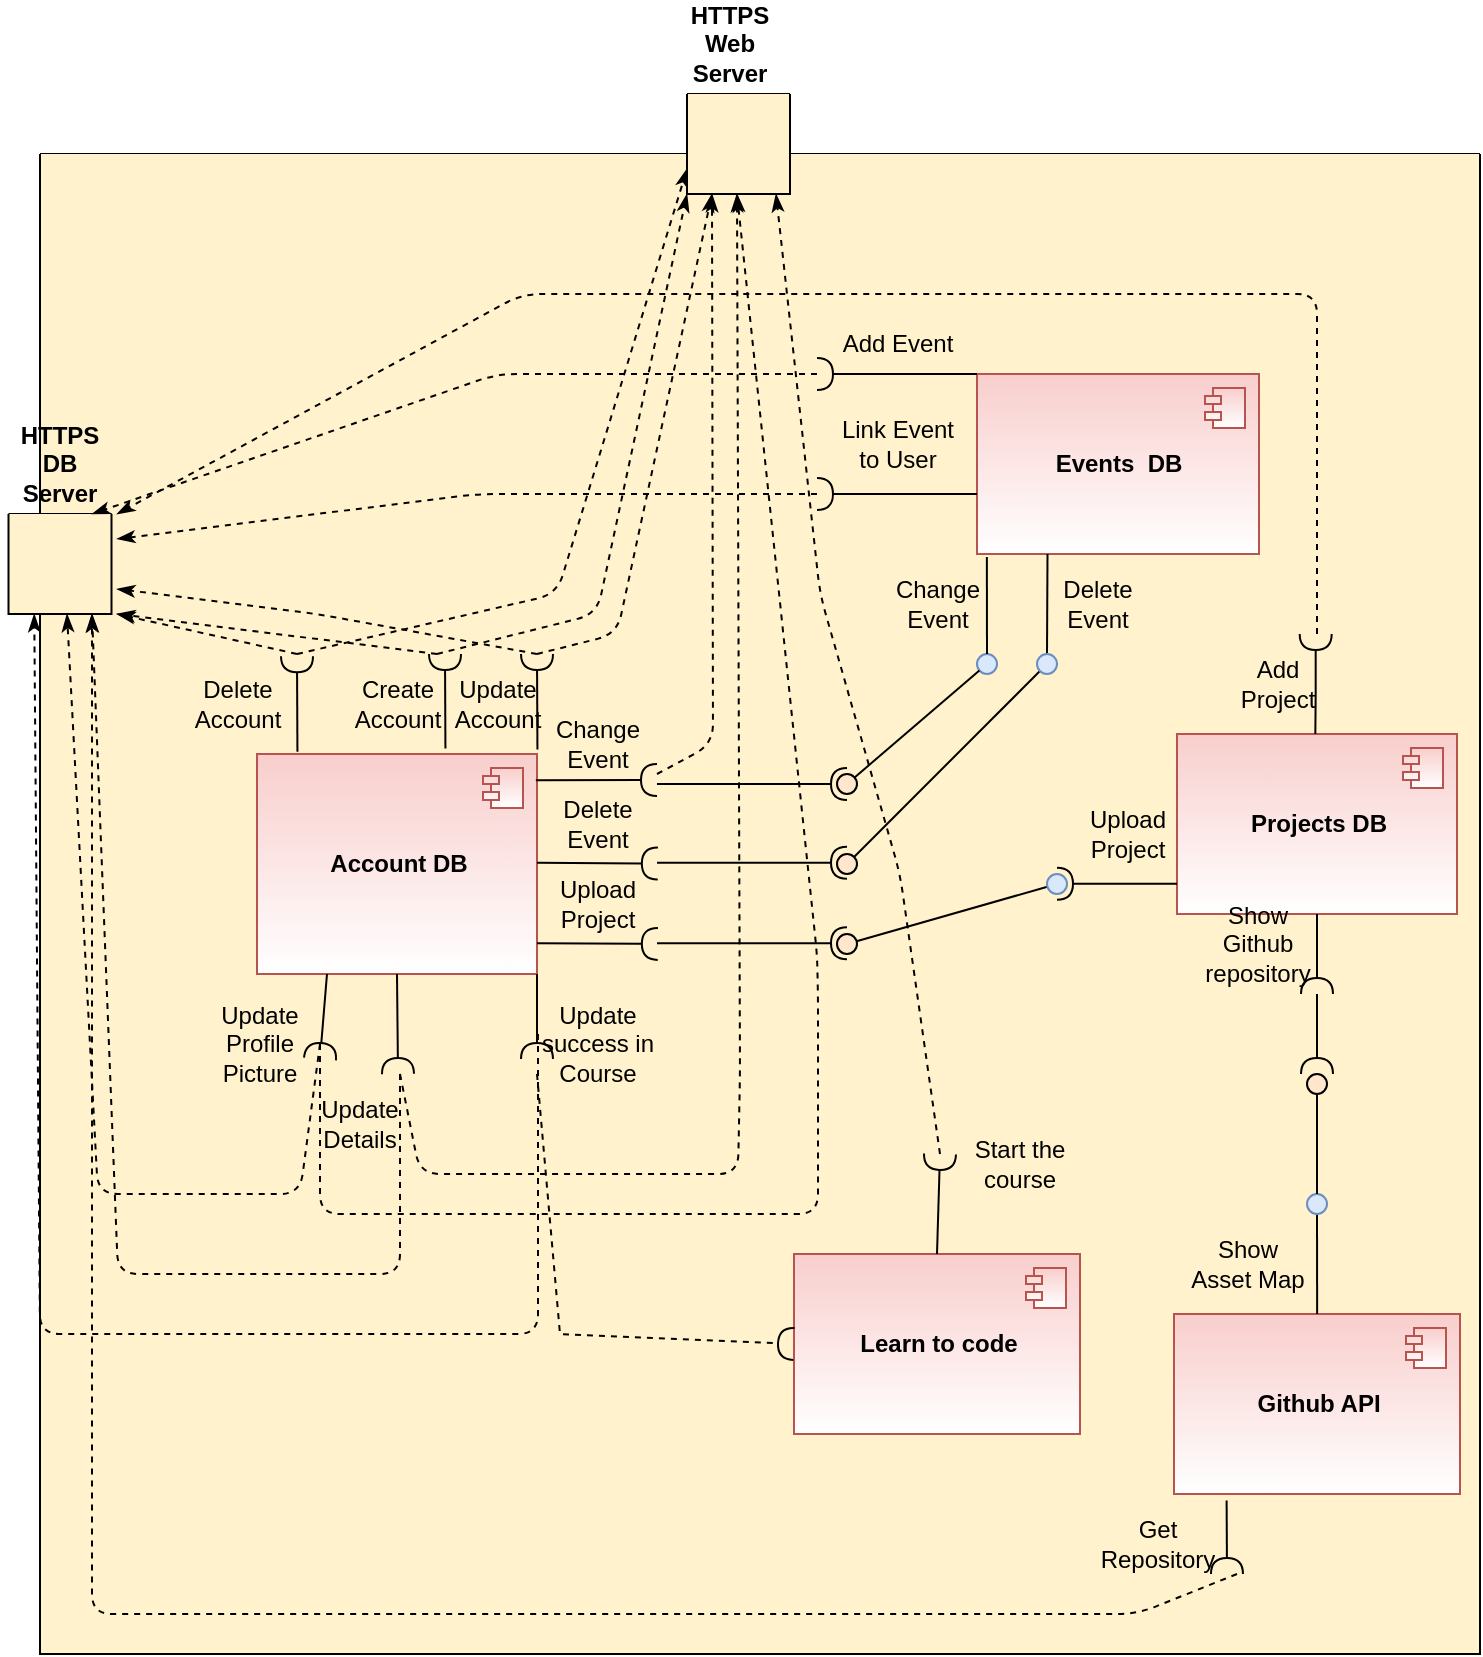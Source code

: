 <mxfile version="15.4.0" type="device"><diagram id="XYw0Sj8K-097nRQLPuLq" name="‫עמוד-1‬"><mxGraphModel dx="1038" dy="599" grid="1" gridSize="10" guides="1" tooltips="1" connect="1" arrows="1" fold="1" page="1" pageScale="1" pageWidth="827" pageHeight="1169" math="0" shadow="0"><root><mxCell id="0"/><mxCell id="1" parent="0"/><mxCell id="inUR154HnikSq0TJY4Dd-243" value="" style="swimlane;startSize=0;fillColor=#FFE6CC;swimlaneFillColor=#FFF2CC;" parent="1" vertex="1"><mxGeometry x="60" y="1020" width="720" height="750" as="geometry"><mxRectangle x="60" y="1020" width="50" height="40" as="alternateBounds"/></mxGeometry></mxCell><mxCell id="inUR154HnikSq0TJY4Dd-244" value="" style="swimlane;startSize=0;fillColor=#FFE6CC;swimlaneFillColor=#FFF2CC;" parent="inUR154HnikSq0TJY4Dd-243" vertex="1"><mxGeometry x="323.5" y="-30" width="51.5" height="50" as="geometry"/></mxCell><mxCell id="inUR154HnikSq0TJY4Dd-245" value="" style="swimlane;startSize=0;fillColor=#FFE6CC;swimlaneFillColor=#FFF2CC;" parent="inUR154HnikSq0TJY4Dd-243" vertex="1"><mxGeometry x="-15.75" y="180" width="51.5" height="50" as="geometry"/></mxCell><mxCell id="inUR154HnikSq0TJY4Dd-164" value="Change Event" style="text;html=1;strokeColor=none;fillColor=none;align=center;verticalAlign=middle;whiteSpace=wrap;rounded=0;" parent="inUR154HnikSq0TJY4Dd-243" vertex="1"><mxGeometry x="418.5" y="210" width="60" height="30" as="geometry"/></mxCell><mxCell id="inUR154HnikSq0TJY4Dd-182" value="Update&lt;br&gt;Profile&lt;br&gt;Picture" style="text;html=1;strokeColor=none;fillColor=none;align=center;verticalAlign=middle;whiteSpace=wrap;rounded=0;" parent="inUR154HnikSq0TJY4Dd-243" vertex="1"><mxGeometry x="80" y="430" width="60" height="30" as="geometry"/></mxCell><mxCell id="inUR154HnikSq0TJY4Dd-185" value="Update Details" style="text;html=1;strokeColor=none;fillColor=none;align=center;verticalAlign=middle;whiteSpace=wrap;rounded=0;" parent="inUR154HnikSq0TJY4Dd-243" vertex="1"><mxGeometry x="130" y="470" width="60" height="30" as="geometry"/></mxCell><mxCell id="GWCRw44ilCWQ6PJZOW5_-1" value="Learn to code" style="html=1;dropTarget=0;strokeWidth=1;fillColor=#f8cecc;strokeColor=#b85450;gradientColor=#ffffff;fontStyle=1" vertex="1" parent="inUR154HnikSq0TJY4Dd-243"><mxGeometry x="377" y="550" width="143" height="90" as="geometry"/></mxCell><mxCell id="GWCRw44ilCWQ6PJZOW5_-2" value="" style="shape=module;jettyWidth=8;jettyHeight=4;strokeWidth=1;fillColor=#f8cecc;strokeColor=#b85450;gradientColor=#ffffff;fontStyle=1" vertex="1" parent="GWCRw44ilCWQ6PJZOW5_-1"><mxGeometry x="1" width="20" height="20" relative="1" as="geometry"><mxPoint x="-27" y="7" as="offset"/></mxGeometry></mxCell><mxCell id="GWCRw44ilCWQ6PJZOW5_-5" value="Start the course" style="text;html=1;strokeColor=none;fillColor=none;align=center;verticalAlign=middle;whiteSpace=wrap;rounded=0;" vertex="1" parent="inUR154HnikSq0TJY4Dd-243"><mxGeometry x="460" y="490" width="60" height="30" as="geometry"/></mxCell><mxCell id="GWCRw44ilCWQ6PJZOW5_-9" value="Update success in Course" style="text;html=1;strokeColor=none;fillColor=none;align=center;verticalAlign=middle;whiteSpace=wrap;rounded=0;" vertex="1" parent="inUR154HnikSq0TJY4Dd-243"><mxGeometry x="248.5" y="430" width="60" height="30" as="geometry"/></mxCell><mxCell id="GWCRw44ilCWQ6PJZOW5_-11" value="" style="endArrow=classicThin;html=1;endFill=1;dashed=1;rounded=1;entryX=0.25;entryY=1;entryDx=0;entryDy=0;" edge="1" parent="inUR154HnikSq0TJY4Dd-243" target="inUR154HnikSq0TJY4Dd-245"><mxGeometry width="50" height="50" relative="1" as="geometry"><mxPoint x="249" y="440" as="sourcePoint"/><mxPoint x="94.5" y="230" as="targetPoint"/><Array as="points"><mxPoint x="249" y="590"/><mxPoint y="590"/></Array></mxGeometry></mxCell><mxCell id="GWCRw44ilCWQ6PJZOW5_-14" value="" style="endArrow=halfCircle;html=1;endFill=0;dashed=1;entryX=0;entryY=0.5;entryDx=0;entryDy=0;rounded=0;exitX=0;exitY=1;exitDx=0;exitDy=0;" edge="1" parent="inUR154HnikSq0TJY4Dd-243" source="GWCRw44ilCWQ6PJZOW5_-9" target="GWCRw44ilCWQ6PJZOW5_-1"><mxGeometry width="50" height="50" relative="1" as="geometry"><mxPoint x="386" y="1040" as="sourcePoint"/><mxPoint x="304" y="560.0" as="targetPoint"/><Array as="points"><mxPoint x="260" y="590"/></Array></mxGeometry></mxCell><mxCell id="inUR154HnikSq0TJY4Dd-144" value="HTTPS&lt;br&gt;Web Server" style="text;html=1;strokeColor=none;fillColor=none;align=center;verticalAlign=middle;whiteSpace=wrap;rounded=0;fontStyle=1" parent="1" vertex="1"><mxGeometry x="375" y="950" width="60" height="30" as="geometry"/></mxCell><mxCell id="inUR154HnikSq0TJY4Dd-145" value="HTTPS&lt;br&gt;DB Server" style="text;html=1;strokeColor=none;fillColor=none;align=center;verticalAlign=middle;whiteSpace=wrap;rounded=0;fontStyle=1" parent="1" vertex="1"><mxGeometry x="40" y="1160" width="60" height="30" as="geometry"/></mxCell><mxCell id="inUR154HnikSq0TJY4Dd-146" value="Events&amp;nbsp; DB" style="html=1;dropTarget=0;strokeWidth=1;fillColor=#f8cecc;strokeColor=#b85450;gradientColor=#ffffff;fontStyle=1" parent="1" vertex="1"><mxGeometry x="528.5" y="1130" width="141" height="90" as="geometry"/></mxCell><mxCell id="inUR154HnikSq0TJY4Dd-147" value="" style="shape=module;jettyWidth=8;jettyHeight=4;strokeWidth=1;fillColor=#f8cecc;strokeColor=#b85450;gradientColor=#ffffff;fontStyle=1" parent="inUR154HnikSq0TJY4Dd-146" vertex="1"><mxGeometry x="1" width="20" height="20" relative="1" as="geometry"><mxPoint x="-27" y="7" as="offset"/></mxGeometry></mxCell><mxCell id="inUR154HnikSq0TJY4Dd-148" value="" style="endArrow=halfCircle;html=1;rounded=0;endFill=0;exitX=0;exitY=0;exitDx=0;exitDy=0;" parent="1" source="inUR154HnikSq0TJY4Dd-146" edge="1"><mxGeometry width="50" height="50" relative="1" as="geometry"><mxPoint x="538.5" y="1290" as="sourcePoint"/><mxPoint x="448.5" y="1130" as="targetPoint"/></mxGeometry></mxCell><mxCell id="inUR154HnikSq0TJY4Dd-149" value="Account DB" style="html=1;dropTarget=0;strokeWidth=1;fillColor=#f8cecc;strokeColor=#b85450;gradientColor=#ffffff;fontStyle=1" parent="1" vertex="1"><mxGeometry x="168.5" y="1320" width="140" height="110" as="geometry"/></mxCell><mxCell id="inUR154HnikSq0TJY4Dd-150" value="" style="shape=module;jettyWidth=8;jettyHeight=4;strokeWidth=1;fillColor=#f8cecc;strokeColor=#b85450;gradientColor=#ffffff;fontStyle=1" parent="inUR154HnikSq0TJY4Dd-149" vertex="1"><mxGeometry x="1" width="20" height="20" relative="1" as="geometry"><mxPoint x="-27" y="7" as="offset"/></mxGeometry></mxCell><mxCell id="inUR154HnikSq0TJY4Dd-153" value="Projects DB" style="html=1;dropTarget=0;strokeWidth=1;fillColor=#f8cecc;strokeColor=#b85450;gradientColor=#ffffff;fontStyle=1" parent="1" vertex="1"><mxGeometry x="628.5" y="1310" width="140" height="90" as="geometry"/></mxCell><mxCell id="inUR154HnikSq0TJY4Dd-154" value="" style="shape=module;jettyWidth=8;jettyHeight=4;strokeWidth=1;fillColor=#f8cecc;strokeColor=#b85450;gradientColor=#ffffff;fontStyle=1" parent="inUR154HnikSq0TJY4Dd-153" vertex="1"><mxGeometry x="1" width="20" height="20" relative="1" as="geometry"><mxPoint x="-27" y="7" as="offset"/></mxGeometry></mxCell><mxCell id="inUR154HnikSq0TJY4Dd-155" value="Github API" style="html=1;dropTarget=0;strokeWidth=1;fillColor=#f8cecc;strokeColor=#b85450;gradientColor=#ffffff;fontStyle=1" parent="1" vertex="1"><mxGeometry x="627" y="1600" width="143" height="90" as="geometry"/></mxCell><mxCell id="inUR154HnikSq0TJY4Dd-156" value="" style="shape=module;jettyWidth=8;jettyHeight=4;strokeWidth=1;fillColor=#f8cecc;strokeColor=#b85450;gradientColor=#ffffff;fontStyle=1" parent="inUR154HnikSq0TJY4Dd-155" vertex="1"><mxGeometry x="1" width="20" height="20" relative="1" as="geometry"><mxPoint x="-27" y="7" as="offset"/></mxGeometry></mxCell><mxCell id="inUR154HnikSq0TJY4Dd-157" value="Add Event" style="text;html=1;strokeColor=none;fillColor=none;align=center;verticalAlign=middle;whiteSpace=wrap;rounded=0;" parent="1" vertex="1"><mxGeometry x="458.5" y="1100" width="60" height="30" as="geometry"/></mxCell><mxCell id="inUR154HnikSq0TJY4Dd-158" value="" style="endArrow=halfCircle;html=1;rounded=0;endFill=0;exitX=0;exitY=0;exitDx=0;exitDy=0;" parent="1" edge="1"><mxGeometry width="50" height="50" relative="1" as="geometry"><mxPoint x="528.5" y="1190" as="sourcePoint"/><mxPoint x="448.5" y="1190" as="targetPoint"/></mxGeometry></mxCell><mxCell id="inUR154HnikSq0TJY4Dd-159" value="Link Event to User" style="text;html=1;strokeColor=none;fillColor=none;align=center;verticalAlign=middle;whiteSpace=wrap;rounded=0;" parent="1" vertex="1"><mxGeometry x="458.5" y="1150" width="60" height="30" as="geometry"/></mxCell><mxCell id="inUR154HnikSq0TJY4Dd-160" value="" style="rounded=0;orthogonalLoop=1;jettySize=auto;html=1;endArrow=halfCircle;endFill=0;entryX=0.5;entryY=0.5;endSize=6;strokeWidth=1;sketch=0;jumpSize=11;" parent="1" target="inUR154HnikSq0TJY4Dd-161" edge="1"><mxGeometry relative="1" as="geometry"><mxPoint x="368.5" y="1335" as="sourcePoint"/></mxGeometry></mxCell><mxCell id="inUR154HnikSq0TJY4Dd-161" value="" style="ellipse;whiteSpace=wrap;html=1;align=center;aspect=fixed;resizable=0;points=[];outlineConnect=0;sketch=0;fillColor=#FFE6CC;" parent="1" vertex="1"><mxGeometry x="458.5" y="1330" width="10" height="10" as="geometry"/></mxCell><mxCell id="inUR154HnikSq0TJY4Dd-162" value="" style="ellipse;whiteSpace=wrap;html=1;align=center;aspect=fixed;resizable=0;points=[];outlineConnect=0;sketch=0;fillColor=#dae8fc;strokeColor=#6c8ebf;" parent="1" vertex="1"><mxGeometry x="528.5" y="1270" width="10" height="10" as="geometry"/></mxCell><mxCell id="inUR154HnikSq0TJY4Dd-163" value="" style="rounded=0;orthogonalLoop=1;jettySize=auto;html=1;endArrow=none;endFill=0;sketch=0;sourcePerimeterSpacing=0;strokeColor=#000000;jumpSize=11;exitX=0.035;exitY=1.016;exitDx=0;exitDy=0;exitPerimeter=0;" parent="1" source="inUR154HnikSq0TJY4Dd-146" target="inUR154HnikSq0TJY4Dd-162" edge="1"><mxGeometry relative="1" as="geometry"><mxPoint x="553.5" y="1240" as="sourcePoint"/><mxPoint x="528.5" y="1275" as="targetPoint"/></mxGeometry></mxCell><mxCell id="inUR154HnikSq0TJY4Dd-165" value="" style="rounded=0;orthogonalLoop=1;jettySize=auto;html=1;endArrow=none;endFill=0;sketch=0;sourcePerimeterSpacing=0;strokeColor=#000000;jumpSize=11;" parent="1" source="inUR154HnikSq0TJY4Dd-162" target="inUR154HnikSq0TJY4Dd-161" edge="1"><mxGeometry relative="1" as="geometry"><mxPoint x="558.505" y="1281.44" as="sourcePoint"/><mxPoint x="498.5" y="1310" as="targetPoint"/></mxGeometry></mxCell><mxCell id="inUR154HnikSq0TJY4Dd-166" value="" style="rounded=0;orthogonalLoop=1;jettySize=auto;html=1;endArrow=halfCircle;endFill=0;endSize=6;strokeWidth=1;sketch=0;jumpSize=11;exitX=0.996;exitY=0.119;exitDx=0;exitDy=0;exitPerimeter=0;" parent="1" source="inUR154HnikSq0TJY4Dd-149" edge="1"><mxGeometry relative="1" as="geometry"><mxPoint x="388.5" y="1345" as="sourcePoint"/><mxPoint x="368.5" y="1333" as="targetPoint"/></mxGeometry></mxCell><mxCell id="inUR154HnikSq0TJY4Dd-167" value="Change Event" style="text;html=1;strokeColor=none;fillColor=none;align=center;verticalAlign=middle;whiteSpace=wrap;rounded=0;" parent="1" vertex="1"><mxGeometry x="308.5" y="1300" width="60" height="30" as="geometry"/></mxCell><mxCell id="inUR154HnikSq0TJY4Dd-171" value="" style="endArrow=classicThin;html=1;rounded=1;endFill=1;dashed=1;entryX=0.25;entryY=1;entryDx=0;entryDy=0;exitX=1;exitY=1;exitDx=0;exitDy=0;" parent="1" source="inUR154HnikSq0TJY4Dd-167" edge="1"><mxGeometry width="50" height="50" relative="1" as="geometry"><mxPoint x="378.5" y="1340" as="sourcePoint"/><mxPoint x="396" y="1040.0" as="targetPoint"/><Array as="points"><mxPoint x="396.5" y="1315"/></Array></mxGeometry></mxCell><mxCell id="inUR154HnikSq0TJY4Dd-172" value="" style="endArrow=classicThin;html=1;rounded=1;endFill=1;dashed=1;entryX=1;entryY=0.25;entryDx=0;entryDy=0;" parent="1" edge="1"><mxGeometry width="50" height="50" relative="1" as="geometry"><mxPoint x="448.5" y="1190" as="sourcePoint"/><mxPoint x="98.5" y="1212.5" as="targetPoint"/><Array as="points"><mxPoint x="278.5" y="1190"/></Array></mxGeometry></mxCell><mxCell id="inUR154HnikSq0TJY4Dd-173" value="" style="endArrow=classicThin;html=1;rounded=1;endFill=1;dashed=1;entryX=0.75;entryY=0;entryDx=0;entryDy=0;" parent="1" edge="1"><mxGeometry width="50" height="50" relative="1" as="geometry"><mxPoint x="448.5" y="1130" as="sourcePoint"/><mxPoint x="86" y="1200" as="targetPoint"/><Array as="points"><mxPoint x="288.5" y="1130"/></Array></mxGeometry></mxCell><mxCell id="inUR154HnikSq0TJY4Dd-181" value="" style="endArrow=classicThin;html=1;endFill=1;dashed=1;entryX=0.5;entryY=1;entryDx=0;entryDy=0;rounded=1;" parent="1" edge="1"><mxGeometry width="50" height="50" relative="1" as="geometry"><mxPoint x="200" y="1465" as="sourcePoint"/><mxPoint x="73.5" y="1250" as="targetPoint"/><Array as="points"><mxPoint x="190" y="1540"/><mxPoint x="89" y="1540"/></Array></mxGeometry></mxCell><mxCell id="inUR154HnikSq0TJY4Dd-183" value="" style="endArrow=classicThin;html=1;endFill=1;dashed=1;entryX=0.5;entryY=1;entryDx=0;entryDy=0;rounded=1;" parent="1" edge="1"><mxGeometry width="50" height="50" relative="1" as="geometry"><mxPoint x="200" y="1465" as="sourcePoint"/><mxPoint x="408.5" y="1040.0" as="targetPoint"/><Array as="points"><mxPoint x="200" y="1550"/><mxPoint x="449" y="1550"/><mxPoint x="449" y="1440"/><mxPoint x="448.5" y="1420"/></Array></mxGeometry></mxCell><mxCell id="inUR154HnikSq0TJY4Dd-184" value="" style="rounded=0;orthogonalLoop=1;jettySize=auto;html=1;endArrow=halfCircle;endFill=0;endSize=6;strokeWidth=1;sketch=0;jumpSize=11;exitX=0.5;exitY=1;exitDx=0;exitDy=0;" parent="1" source="inUR154HnikSq0TJY4Dd-149" edge="1"><mxGeometry relative="1" as="geometry"><mxPoint x="442.17" y="1591.8" as="sourcePoint"/><mxPoint x="239" y="1480" as="targetPoint"/></mxGeometry></mxCell><mxCell id="inUR154HnikSq0TJY4Dd-186" value="" style="endArrow=classicThin;html=1;endFill=1;dashed=1;entryX=0.5;entryY=1;entryDx=0;entryDy=0;rounded=1;" parent="1" edge="1"><mxGeometry width="50" height="50" relative="1" as="geometry"><mxPoint x="240" y="1480" as="sourcePoint"/><mxPoint x="408.5" y="1040.0" as="targetPoint"/><Array as="points"><mxPoint x="250" y="1530"/><mxPoint x="409" y="1530"/><mxPoint x="410" y="1480"/></Array></mxGeometry></mxCell><mxCell id="inUR154HnikSq0TJY4Dd-187" value="" style="endArrow=classicThin;html=1;endFill=1;dashed=1;rounded=1;entryX=0.75;entryY=1;entryDx=0;entryDy=0;" parent="1" edge="1"><mxGeometry width="50" height="50" relative="1" as="geometry"><mxPoint x="240" y="1480" as="sourcePoint"/><mxPoint x="86" y="1250" as="targetPoint"/><Array as="points"><mxPoint x="240" y="1580"/><mxPoint x="99" y="1580"/></Array></mxGeometry></mxCell><mxCell id="inUR154HnikSq0TJY4Dd-188" value="" style="rounded=0;orthogonalLoop=1;jettySize=auto;html=1;endArrow=halfCircle;endFill=0;endSize=6;strokeWidth=1;sketch=0;jumpSize=11;exitX=0.997;exitY=0.14;exitDx=0;exitDy=0;exitPerimeter=0;" parent="1" edge="1"><mxGeometry relative="1" as="geometry"><mxPoint x="308.5" y="1374.41" as="sourcePoint"/><mxPoint x="368.92" y="1374.81" as="targetPoint"/></mxGeometry></mxCell><mxCell id="inUR154HnikSq0TJY4Dd-189" value="Delete&lt;br&gt;Event" style="text;html=1;strokeColor=none;fillColor=none;align=center;verticalAlign=middle;whiteSpace=wrap;rounded=0;" parent="1" vertex="1"><mxGeometry x="308.5" y="1340" width="60" height="30" as="geometry"/></mxCell><mxCell id="inUR154HnikSq0TJY4Dd-190" value="" style="rounded=0;orthogonalLoop=1;jettySize=auto;html=1;endArrow=halfCircle;endFill=0;entryX=0.5;entryY=0.5;endSize=6;strokeWidth=1;sketch=0;jumpSize=11;" parent="1" edge="1"><mxGeometry relative="1" as="geometry"><mxPoint x="368.5" y="1374.41" as="sourcePoint"/><mxPoint x="463.5" y="1374.41" as="targetPoint"/></mxGeometry></mxCell><mxCell id="inUR154HnikSq0TJY4Dd-191" value="" style="rounded=0;orthogonalLoop=1;jettySize=auto;html=1;endArrow=none;endFill=0;sketch=0;sourcePerimeterSpacing=0;strokeColor=#000000;jumpSize=11;" parent="1" source="inUR154HnikSq0TJY4Dd-194" target="inUR154HnikSq0TJY4Dd-192" edge="1"><mxGeometry relative="1" as="geometry"><mxPoint x="560.924" y="1330.004" as="sourcePoint"/><mxPoint x="478.5" y="1360" as="targetPoint"/></mxGeometry></mxCell><mxCell id="inUR154HnikSq0TJY4Dd-192" value="" style="ellipse;whiteSpace=wrap;html=1;align=center;aspect=fixed;resizable=0;points=[];outlineConnect=0;sketch=0;fillColor=#FFE6CC;" parent="1" vertex="1"><mxGeometry x="458.5" y="1370" width="10" height="10" as="geometry"/></mxCell><mxCell id="inUR154HnikSq0TJY4Dd-193" value="" style="rounded=0;orthogonalLoop=1;jettySize=auto;html=1;endArrow=none;endFill=0;sketch=0;sourcePerimeterSpacing=0;strokeColor=#000000;jumpSize=11;exitX=0.25;exitY=1;exitDx=0;exitDy=0;" parent="1" source="inUR154HnikSq0TJY4Dd-146" edge="1"><mxGeometry relative="1" as="geometry"><mxPoint x="543.435" y="1231.44" as="sourcePoint"/><mxPoint x="563.5" y="1270" as="targetPoint"/></mxGeometry></mxCell><mxCell id="inUR154HnikSq0TJY4Dd-194" value="" style="ellipse;whiteSpace=wrap;html=1;align=center;aspect=fixed;resizable=0;points=[];outlineConnect=0;sketch=0;fillColor=#dae8fc;strokeColor=#6c8ebf;" parent="1" vertex="1"><mxGeometry x="558.5" y="1270" width="10" height="10" as="geometry"/></mxCell><mxCell id="inUR154HnikSq0TJY4Dd-195" value="Delete Event" style="text;html=1;strokeColor=none;fillColor=none;align=center;verticalAlign=middle;whiteSpace=wrap;rounded=0;" parent="1" vertex="1"><mxGeometry x="558.5" y="1230" width="60" height="30" as="geometry"/></mxCell><mxCell id="inUR154HnikSq0TJY4Dd-196" value="" style="rounded=0;orthogonalLoop=1;jettySize=auto;html=1;endArrow=halfCircle;endFill=0;endSize=6;strokeWidth=1;sketch=0;jumpSize=11;exitX=0.673;exitY=-0.025;exitDx=0;exitDy=0;exitPerimeter=0;" parent="1" source="inUR154HnikSq0TJY4Dd-149" edge="1"><mxGeometry relative="1" as="geometry"><mxPoint x="318.5" y="1404.8" as="sourcePoint"/><mxPoint x="262.5" y="1270" as="targetPoint"/></mxGeometry></mxCell><mxCell id="inUR154HnikSq0TJY4Dd-197" value="Create Account" style="text;html=1;strokeColor=none;fillColor=none;align=center;verticalAlign=middle;whiteSpace=wrap;rounded=0;" parent="1" vertex="1"><mxGeometry x="208.5" y="1280" width="60" height="30" as="geometry"/></mxCell><mxCell id="inUR154HnikSq0TJY4Dd-198" value="" style="endArrow=classicThin;html=1;rounded=1;endFill=1;dashed=1;entryX=1;entryY=1;entryDx=0;entryDy=0;" parent="1" edge="1"><mxGeometry width="50" height="50" relative="1" as="geometry"><mxPoint x="258.5" y="1270" as="sourcePoint"/><mxPoint x="98.5" y="1250" as="targetPoint"/><Array as="points"><mxPoint x="178.5" y="1260"/></Array></mxGeometry></mxCell><mxCell id="inUR154HnikSq0TJY4Dd-199" value="" style="endArrow=classicThin;html=1;rounded=1;endFill=1;dashed=1;entryX=0;entryY=1;entryDx=0;entryDy=0;" parent="1" edge="1"><mxGeometry width="50" height="50" relative="1" as="geometry"><mxPoint x="258.5" y="1270" as="sourcePoint"/><mxPoint x="383.5" y="1040.0" as="targetPoint"/><Array as="points"><mxPoint x="338.5" y="1250"/></Array></mxGeometry></mxCell><mxCell id="inUR154HnikSq0TJY4Dd-200" value="" style="rounded=0;orthogonalLoop=1;jettySize=auto;html=1;endArrow=halfCircle;endFill=0;endSize=6;strokeWidth=1;sketch=0;jumpSize=11;exitX=0.5;exitY=1;exitDx=0;exitDy=0;" parent="1" source="inUR154HnikSq0TJY4Dd-153" edge="1"><mxGeometry relative="1" as="geometry"><mxPoint x="658.5" y="1430" as="sourcePoint"/><mxPoint x="698.5" y="1440" as="targetPoint"/></mxGeometry></mxCell><mxCell id="inUR154HnikSq0TJY4Dd-201" value="Show Github repository" style="text;html=1;strokeColor=none;fillColor=none;align=center;verticalAlign=middle;whiteSpace=wrap;rounded=0;" parent="1" vertex="1"><mxGeometry x="638.5" y="1400" width="60" height="30" as="geometry"/></mxCell><mxCell id="inUR154HnikSq0TJY4Dd-202" value="" style="rounded=0;orthogonalLoop=1;jettySize=auto;html=1;endArrow=halfCircle;endFill=0;endSize=6;strokeWidth=1;sketch=0;jumpSize=11;" parent="1" target="inUR154HnikSq0TJY4Dd-203" edge="1"><mxGeometry relative="1" as="geometry"><mxPoint x="698.5" y="1440" as="sourcePoint"/><mxPoint x="698.5" y="1480" as="targetPoint"/></mxGeometry></mxCell><mxCell id="inUR154HnikSq0TJY4Dd-203" value="" style="ellipse;whiteSpace=wrap;html=1;align=center;aspect=fixed;resizable=0;points=[];outlineConnect=0;sketch=0;fillColor=#FFE6CC;" parent="1" vertex="1"><mxGeometry x="693.5" y="1480" width="10" height="10" as="geometry"/></mxCell><mxCell id="inUR154HnikSq0TJY4Dd-204" value="" style="rounded=0;orthogonalLoop=1;jettySize=auto;html=1;endArrow=none;endFill=0;sketch=0;strokeColor=#000000;jumpSize=11;startArrow=none;" parent="1" source="inUR154HnikSq0TJY4Dd-205" edge="1"><mxGeometry relative="1" as="geometry"><mxPoint x="698.505" y="1551.44" as="sourcePoint"/><mxPoint x="698.57" y="1600" as="targetPoint"/></mxGeometry></mxCell><mxCell id="inUR154HnikSq0TJY4Dd-205" value="" style="ellipse;whiteSpace=wrap;html=1;align=center;aspect=fixed;resizable=0;points=[];outlineConnect=0;sketch=0;fillColor=#dae8fc;strokeColor=#6c8ebf;" parent="1" vertex="1"><mxGeometry x="693.5" y="1540" width="10" height="10" as="geometry"/></mxCell><mxCell id="inUR154HnikSq0TJY4Dd-206" value="" style="rounded=0;orthogonalLoop=1;jettySize=auto;html=1;endArrow=none;endFill=0;sketch=0;strokeColor=#000000;jumpSize=11;startArrow=none;" parent="1" target="inUR154HnikSq0TJY4Dd-205" edge="1"><mxGeometry relative="1" as="geometry"><mxPoint x="698.5" y="1490" as="sourcePoint"/><mxPoint x="698.29" y="1530" as="targetPoint"/></mxGeometry></mxCell><mxCell id="inUR154HnikSq0TJY4Dd-207" value="Show Asset Map" style="text;html=1;strokeColor=none;fillColor=none;align=center;verticalAlign=middle;whiteSpace=wrap;rounded=0;" parent="1" vertex="1"><mxGeometry x="633.5" y="1560" width="60" height="30" as="geometry"/></mxCell><mxCell id="inUR154HnikSq0TJY4Dd-208" value="" style="endArrow=halfCircle;html=1;rounded=0;endFill=0;exitX=0.184;exitY=1.036;exitDx=0;exitDy=0;exitPerimeter=0;" parent="1" source="inUR154HnikSq0TJY4Dd-155" edge="1"><mxGeometry width="50" height="50" relative="1" as="geometry"><mxPoint x="678.5" y="1730" as="sourcePoint"/><mxPoint x="653.5" y="1730" as="targetPoint"/></mxGeometry></mxCell><mxCell id="inUR154HnikSq0TJY4Dd-209" value="" style="endArrow=classicThin;html=1;endFill=1;dashed=1;rounded=1;entryX=0.75;entryY=1;entryDx=0;entryDy=0;" parent="1" edge="1"><mxGeometry width="50" height="50" relative="1" as="geometry"><mxPoint x="658.5" y="1730" as="sourcePoint"/><mxPoint x="86" y="1250" as="targetPoint"/><Array as="points"><mxPoint x="608.5" y="1750"/><mxPoint x="86" y="1750"/></Array></mxGeometry></mxCell><mxCell id="inUR154HnikSq0TJY4Dd-210" value="Get Repository" style="text;html=1;strokeColor=none;fillColor=none;align=center;verticalAlign=middle;whiteSpace=wrap;rounded=0;" parent="1" vertex="1"><mxGeometry x="588.5" y="1700" width="60" height="30" as="geometry"/></mxCell><mxCell id="inUR154HnikSq0TJY4Dd-211" value="" style="rounded=0;orthogonalLoop=1;jettySize=auto;html=1;endArrow=halfCircle;endFill=0;endSize=6;strokeWidth=1;sketch=0;jumpSize=11;exitX=0.673;exitY=-0.025;exitDx=0;exitDy=0;exitPerimeter=0;" parent="1" edge="1"><mxGeometry relative="1" as="geometry"><mxPoint x="188.72" y="1318.88" as="sourcePoint"/><mxPoint x="188.5" y="1271.13" as="targetPoint"/></mxGeometry></mxCell><mxCell id="inUR154HnikSq0TJY4Dd-212" value="Delete&lt;br&gt;Account" style="text;html=1;strokeColor=none;fillColor=none;align=center;verticalAlign=middle;whiteSpace=wrap;rounded=0;" parent="1" vertex="1"><mxGeometry x="128.5" y="1280" width="60" height="30" as="geometry"/></mxCell><mxCell id="inUR154HnikSq0TJY4Dd-213" value="" style="endArrow=classicThin;html=1;rounded=1;endFill=1;dashed=1;entryX=1;entryY=1;entryDx=0;entryDy=0;" parent="1" edge="1"><mxGeometry width="50" height="50" relative="1" as="geometry"><mxPoint x="188.5" y="1270" as="sourcePoint"/><mxPoint x="98.5" y="1250" as="targetPoint"/><Array as="points"><mxPoint x="188.5" y="1270"/></Array></mxGeometry></mxCell><mxCell id="inUR154HnikSq0TJY4Dd-214" value="" style="endArrow=classicThin;html=1;rounded=1;endFill=1;dashed=1;entryX=0;entryY=0.75;entryDx=0;entryDy=0;" parent="1" edge="1"><mxGeometry width="50" height="50" relative="1" as="geometry"><mxPoint x="188.5" y="1270" as="sourcePoint"/><mxPoint x="383.5" y="1027.5" as="targetPoint"/><Array as="points"><mxPoint x="318.5" y="1240"/></Array></mxGeometry></mxCell><mxCell id="inUR154HnikSq0TJY4Dd-215" value="" style="rounded=0;orthogonalLoop=1;jettySize=auto;html=1;endArrow=halfCircle;endFill=0;endSize=6;strokeWidth=1;sketch=0;jumpSize=11;exitX=0.673;exitY=-0.025;exitDx=0;exitDy=0;exitPerimeter=0;" parent="1" edge="1"><mxGeometry relative="1" as="geometry"><mxPoint x="308.72" y="1317.75" as="sourcePoint"/><mxPoint x="308.5" y="1270" as="targetPoint"/></mxGeometry></mxCell><mxCell id="inUR154HnikSq0TJY4Dd-216" value="Update&lt;br&gt;Account" style="text;html=1;strokeColor=none;fillColor=none;align=center;verticalAlign=middle;whiteSpace=wrap;rounded=0;" parent="1" vertex="1"><mxGeometry x="258.5" y="1280" width="60" height="30" as="geometry"/></mxCell><mxCell id="inUR154HnikSq0TJY4Dd-217" value="" style="endArrow=classicThin;html=1;rounded=1;endFill=1;dashed=1;entryX=0.25;entryY=1;entryDx=0;entryDy=0;" parent="1" edge="1"><mxGeometry width="50" height="50" relative="1" as="geometry"><mxPoint x="308.5" y="1270" as="sourcePoint"/><mxPoint x="396" y="1040.0" as="targetPoint"/><Array as="points"><mxPoint x="348.5" y="1260"/></Array></mxGeometry></mxCell><mxCell id="inUR154HnikSq0TJY4Dd-218" value="" style="endArrow=classicThin;html=1;rounded=1;endFill=1;dashed=1;entryX=1;entryY=0.75;entryDx=0;entryDy=0;" parent="1" edge="1"><mxGeometry width="50" height="50" relative="1" as="geometry"><mxPoint x="308.5" y="1270" as="sourcePoint"/><mxPoint x="98.5" y="1237.5" as="targetPoint"/><Array as="points"><mxPoint x="198.5" y="1250"/></Array></mxGeometry></mxCell><mxCell id="inUR154HnikSq0TJY4Dd-219" value="" style="rounded=0;orthogonalLoop=1;jettySize=auto;html=1;endArrow=halfCircle;endFill=0;endSize=6;strokeWidth=1;sketch=0;jumpSize=11;" parent="1" edge="1"><mxGeometry relative="1" as="geometry"><mxPoint x="628.5" y="1384.83" as="sourcePoint"/><mxPoint x="568.5" y="1384.83" as="targetPoint"/><Array as="points"><mxPoint x="568.5" y="1384.83"/></Array></mxGeometry></mxCell><mxCell id="inUR154HnikSq0TJY4Dd-220" value="Upload&lt;br&gt;Project" style="text;html=1;strokeColor=none;fillColor=none;align=center;verticalAlign=middle;whiteSpace=wrap;rounded=0;" parent="1" vertex="1"><mxGeometry x="573.5" y="1360" width="60" as="geometry"/></mxCell><mxCell id="inUR154HnikSq0TJY4Dd-221" value="" style="rounded=0;orthogonalLoop=1;jettySize=auto;html=1;endArrow=halfCircle;endFill=0;endSize=6;strokeWidth=1;sketch=0;jumpSize=11;exitX=0.997;exitY=0.14;exitDx=0;exitDy=0;exitPerimeter=0;" parent="1" edge="1"><mxGeometry relative="1" as="geometry"><mxPoint x="308.5" y="1414.58" as="sourcePoint"/><mxPoint x="368.92" y="1414.98" as="targetPoint"/></mxGeometry></mxCell><mxCell id="inUR154HnikSq0TJY4Dd-222" value="Upload&lt;br&gt;Project" style="text;html=1;strokeColor=none;fillColor=none;align=center;verticalAlign=middle;whiteSpace=wrap;rounded=0;" parent="1" vertex="1"><mxGeometry x="308.5" y="1380" width="60" height="30" as="geometry"/></mxCell><mxCell id="inUR154HnikSq0TJY4Dd-223" value="" style="rounded=0;orthogonalLoop=1;jettySize=auto;html=1;endArrow=halfCircle;endFill=0;entryX=0.5;entryY=0.5;endSize=6;strokeWidth=1;sketch=0;jumpSize=11;" parent="1" edge="1"><mxGeometry relative="1" as="geometry"><mxPoint x="368.5" y="1414.58" as="sourcePoint"/><mxPoint x="463.5" y="1414.58" as="targetPoint"/></mxGeometry></mxCell><mxCell id="inUR154HnikSq0TJY4Dd-224" value="" style="ellipse;whiteSpace=wrap;html=1;align=center;aspect=fixed;resizable=0;points=[];outlineConnect=0;sketch=0;fillColor=#FFE6CC;" parent="1" vertex="1"><mxGeometry x="458.5" y="1410" width="10" height="10" as="geometry"/></mxCell><mxCell id="inUR154HnikSq0TJY4Dd-225" value="" style="rounded=0;orthogonalLoop=1;jettySize=auto;html=1;endArrow=none;endFill=0;sketch=0;sourcePerimeterSpacing=0;strokeColor=#000000;jumpSize=11;" parent="1" source="inUR154HnikSq0TJY4Dd-226" target="inUR154HnikSq0TJY4Dd-224" edge="1"><mxGeometry relative="1" as="geometry"><mxPoint x="548.5" y="1380" as="sourcePoint"/><mxPoint x="477.036" y="1381.464" as="targetPoint"/></mxGeometry></mxCell><mxCell id="inUR154HnikSq0TJY4Dd-226" value="" style="ellipse;whiteSpace=wrap;html=1;align=center;aspect=fixed;resizable=0;points=[];outlineConnect=0;sketch=0;fillColor=#dae8fc;strokeColor=#6c8ebf;" parent="1" vertex="1"><mxGeometry x="563.5" y="1380" width="10" height="10" as="geometry"/></mxCell><mxCell id="inUR154HnikSq0TJY4Dd-227" value="" style="rounded=0;orthogonalLoop=1;jettySize=auto;html=1;endArrow=halfCircle;endFill=0;endSize=6;strokeWidth=1;sketch=0;jumpSize=11;" parent="1" edge="1"><mxGeometry relative="1" as="geometry"><mxPoint x="697.67" y="1310" as="sourcePoint"/><mxPoint x="697.84" y="1260" as="targetPoint"/><Array as="points"><mxPoint x="697.84" y="1290"/></Array></mxGeometry></mxCell><mxCell id="inUR154HnikSq0TJY4Dd-228" value="" style="endArrow=classicThin;html=1;rounded=1;endFill=1;dashed=1;entryX=1;entryY=0;entryDx=0;entryDy=0;" parent="1" edge="1"><mxGeometry width="50" height="50" relative="1" as="geometry"><mxPoint x="698.5" y="1260" as="sourcePoint"/><mxPoint x="98.5" y="1200" as="targetPoint"/><Array as="points"><mxPoint x="698.5" y="1090"/><mxPoint x="538.5" y="1090"/><mxPoint x="301" y="1090"/></Array></mxGeometry></mxCell><mxCell id="inUR154HnikSq0TJY4Dd-229" value="Add&lt;br&gt;Project" style="text;html=1;strokeColor=none;fillColor=none;align=center;verticalAlign=middle;whiteSpace=wrap;rounded=0;" parent="1" vertex="1"><mxGeometry x="648.5" y="1270" width="60" height="30" as="geometry"/></mxCell><mxCell id="WUJ9bGeodfMQQY4h4MxV-3" value="" style="rounded=0;orthogonalLoop=1;jettySize=auto;html=1;endArrow=halfCircle;endFill=0;endSize=6;strokeWidth=1;sketch=0;jumpSize=11;exitX=0.25;exitY=1;exitDx=0;exitDy=0;entryX=1;entryY=0.75;entryDx=0;entryDy=0;" parent="1" source="inUR154HnikSq0TJY4Dd-149" target="inUR154HnikSq0TJY4Dd-182" edge="1"><mxGeometry relative="1" as="geometry"><mxPoint x="377.29" y="1601.8" as="sourcePoint"/><mxPoint x="30" y="1500" as="targetPoint"/></mxGeometry></mxCell><mxCell id="GWCRw44ilCWQ6PJZOW5_-3" value="" style="endArrow=classicThin;html=1;endFill=1;dashed=1;entryX=0.5;entryY=1;entryDx=0;entryDy=0;rounded=1;" edge="1" parent="1"><mxGeometry width="50" height="50" relative="1" as="geometry"><mxPoint x="510" y="1520" as="sourcePoint"/><mxPoint x="428" y="1040.0" as="targetPoint"/><Array as="points"><mxPoint x="490" y="1380"/><mxPoint x="450" y="1240"/></Array></mxGeometry></mxCell><mxCell id="GWCRw44ilCWQ6PJZOW5_-4" value="" style="rounded=0;orthogonalLoop=1;jettySize=auto;html=1;endArrow=halfCircle;endFill=0;endSize=6;strokeWidth=1;sketch=0;jumpSize=11;exitX=0.5;exitY=0;exitDx=0;exitDy=0;" edge="1" parent="1" source="GWCRw44ilCWQ6PJZOW5_-1"><mxGeometry relative="1" as="geometry"><mxPoint x="283.5" y="1440" as="sourcePoint"/><mxPoint x="510" y="1520" as="targetPoint"/></mxGeometry></mxCell><mxCell id="GWCRw44ilCWQ6PJZOW5_-8" value="" style="rounded=0;orthogonalLoop=1;jettySize=auto;html=1;endArrow=halfCircle;endFill=0;endSize=6;strokeWidth=1;sketch=0;jumpSize=11;exitX=1;exitY=1;exitDx=0;exitDy=0;entryX=0;entryY=0.75;entryDx=0;entryDy=0;" edge="1" parent="1" source="inUR154HnikSq0TJY4Dd-149" target="GWCRw44ilCWQ6PJZOW5_-9"><mxGeometry relative="1" as="geometry"><mxPoint x="340" y="1500" as="sourcePoint"/><mxPoint x="290" y="1460" as="targetPoint"/></mxGeometry></mxCell></root></mxGraphModel></diagram></mxfile>